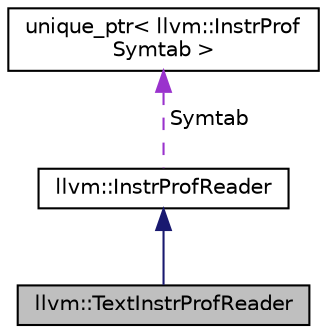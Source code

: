 digraph "llvm::TextInstrProfReader"
{
 // LATEX_PDF_SIZE
  bgcolor="transparent";
  edge [fontname="Helvetica",fontsize="10",labelfontname="Helvetica",labelfontsize="10"];
  node [fontname="Helvetica",fontsize="10",shape="box"];
  Node1 [label="llvm::TextInstrProfReader",height=0.2,width=0.4,color="black", fillcolor="grey75", style="filled", fontcolor="black",tooltip="Reader for the simple text based instrprof format."];
  Node2 -> Node1 [dir="back",color="midnightblue",fontsize="10",style="solid",fontname="Helvetica"];
  Node2 [label="llvm::InstrProfReader",height=0.2,width=0.4,color="black",URL="$classllvm_1_1InstrProfReader.html",tooltip="Base class and interface for reading profiling data of any known instrprof format."];
  Node3 -> Node2 [dir="back",color="darkorchid3",fontsize="10",style="dashed",label=" Symtab" ,fontname="Helvetica"];
  Node3 [label="unique_ptr\< llvm::InstrProf\lSymtab \>",height=0.2,width=0.4,color="black",tooltip=" "];
}
